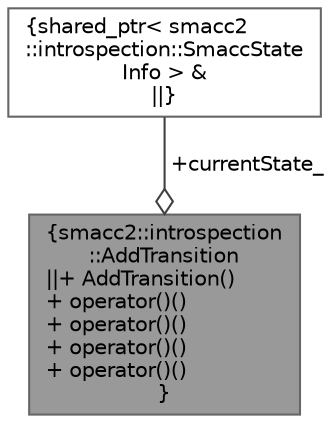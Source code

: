 digraph "smacc2::introspection::AddTransition"
{
 // LATEX_PDF_SIZE
  bgcolor="transparent";
  edge [fontname=Helvetica,fontsize=10,labelfontname=Helvetica,labelfontsize=10];
  node [fontname=Helvetica,fontsize=10,shape=box,height=0.2,width=0.4];
  Node1 [label="{smacc2::introspection\l::AddTransition\n||+ AddTransition()\l+ operator()()\l+ operator()()\l+ operator()()\l+ operator()()\l}",height=0.2,width=0.4,color="gray40", fillcolor="grey60", style="filled", fontcolor="black",tooltip=" "];
  Node2 -> Node1 [color="grey25",style="solid",label=" +currentState_" ,arrowhead="odiamond"];
  Node2 [label="{shared_ptr\< smacc2\l::introspection::SmaccState\lInfo \> &\n||}",height=0.2,width=0.4,color="gray40", fillcolor="white", style="filled",tooltip=" "];
}
